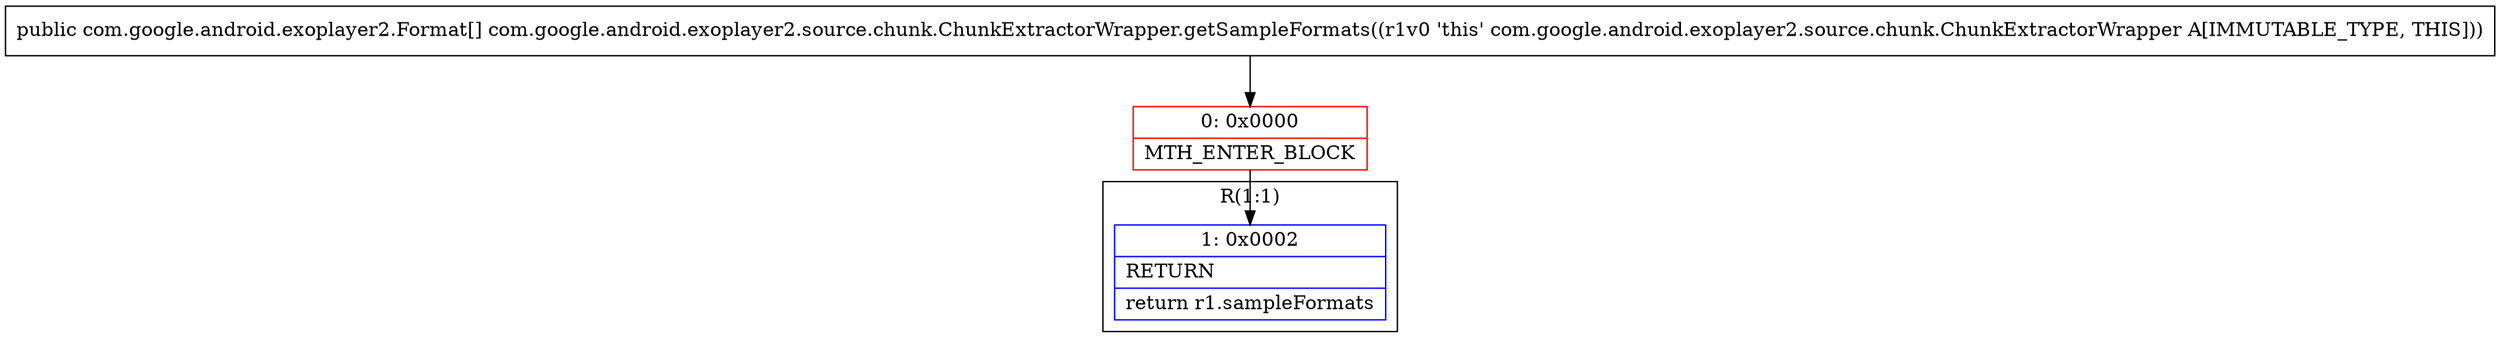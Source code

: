 digraph "CFG forcom.google.android.exoplayer2.source.chunk.ChunkExtractorWrapper.getSampleFormats()[Lcom\/google\/android\/exoplayer2\/Format;" {
subgraph cluster_Region_570104377 {
label = "R(1:1)";
node [shape=record,color=blue];
Node_1 [shape=record,label="{1\:\ 0x0002|RETURN\l|return r1.sampleFormats\l}"];
}
Node_0 [shape=record,color=red,label="{0\:\ 0x0000|MTH_ENTER_BLOCK\l}"];
MethodNode[shape=record,label="{public com.google.android.exoplayer2.Format[] com.google.android.exoplayer2.source.chunk.ChunkExtractorWrapper.getSampleFormats((r1v0 'this' com.google.android.exoplayer2.source.chunk.ChunkExtractorWrapper A[IMMUTABLE_TYPE, THIS])) }"];
MethodNode -> Node_0;
Node_0 -> Node_1;
}

